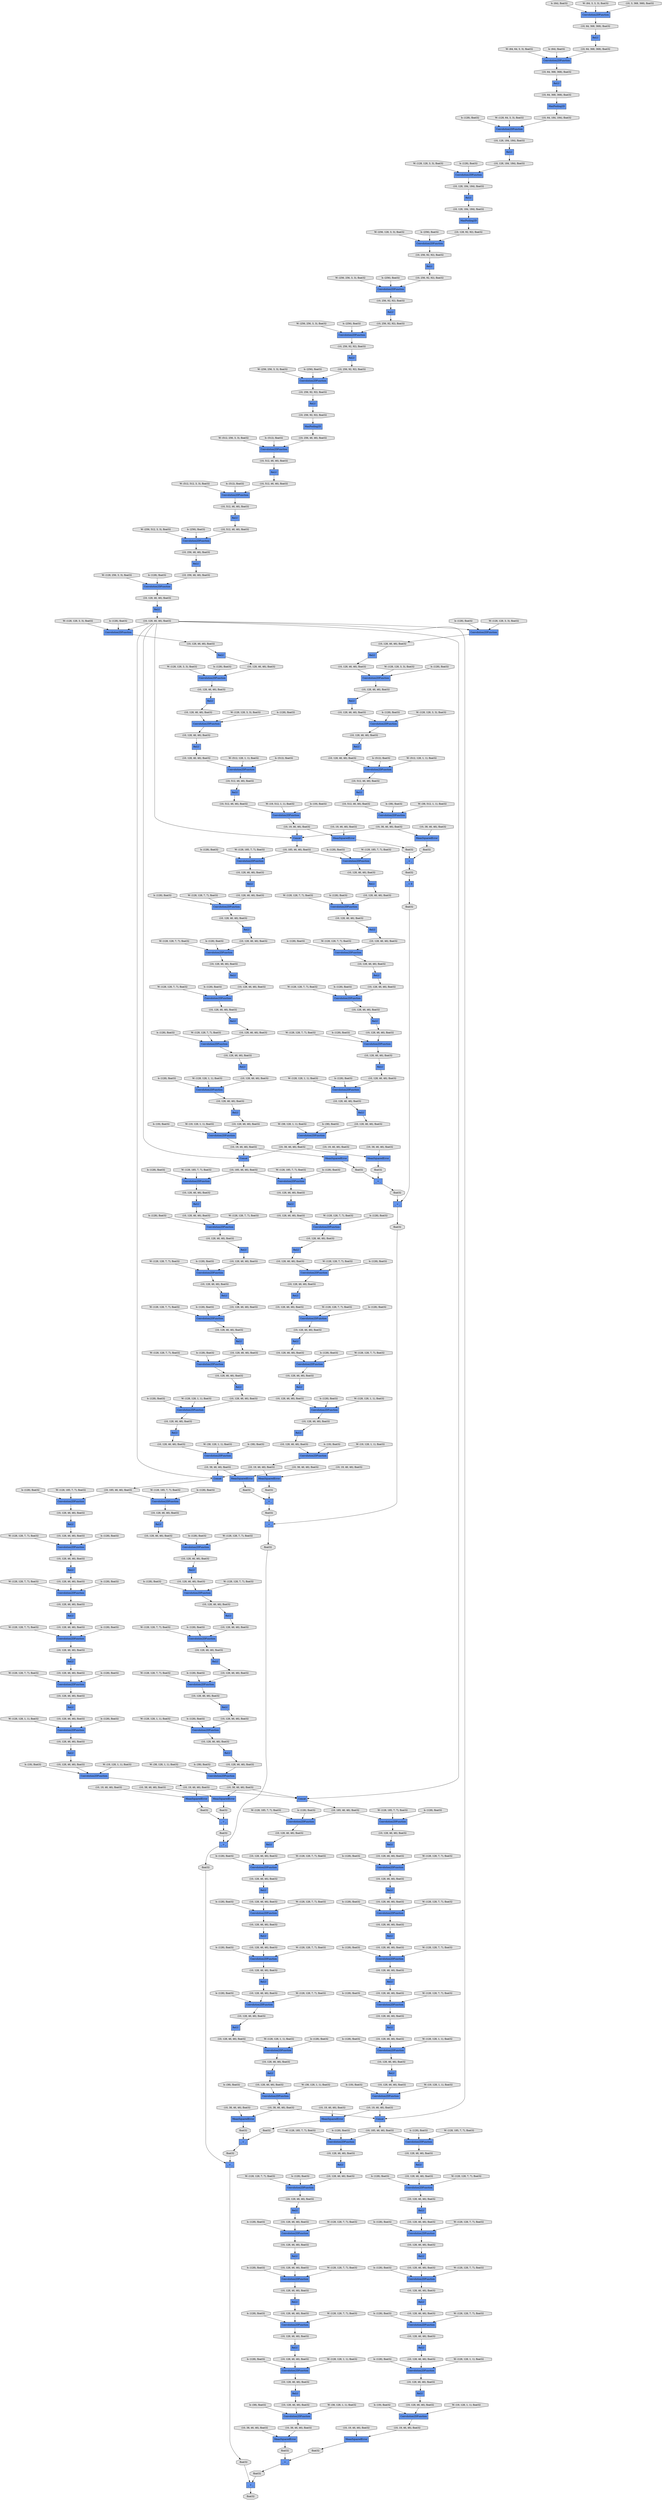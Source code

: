 digraph graphname{rankdir=TB;3066960281672 [label="ReLU",shape="record",fillcolor="#6495ED",style="filled"];3066959757384 [label="(10, 128, 46, 46), float32",shape="octagon",fillcolor="#E0E0E0",style="filled"];3066960281784 [label="(10, 128, 46, 46), float32",shape="octagon",fillcolor="#E0E0E0",style="filled"];3066959757496 [label="ReLU",shape="record",fillcolor="#6495ED",style="filled"];3066959757552 [label="ReLU",shape="record",fillcolor="#6495ED",style="filled"];3067219444008 [label="b: (128), float32",shape="octagon",fillcolor="#E0E0E0",style="filled"];3066959757608 [label="(10, 128, 46, 46), float32",shape="octagon",fillcolor="#E0E0E0",style="filled"];3066960281952 [label="(10, 38, 46, 46), float32",shape="octagon",fillcolor="#E0E0E0",style="filled"];3066960282008 [label="Convolution2DFunction",shape="record",fillcolor="#6495ED",style="filled"];3066959757776 [label="Convolution2DFunction",shape="record",fillcolor="#6495ED",style="filled"];3066960282120 [label="(10, 128, 46, 46), float32",shape="octagon",fillcolor="#E0E0E0",style="filled"];3066959757888 [label="(10, 128, 46, 46), float32",shape="octagon",fillcolor="#E0E0E0",style="filled"];3067219444344 [label="W: (128, 128, 7, 7), float32",shape="octagon",fillcolor="#E0E0E0",style="filled"];3066960282288 [label="Convolution2DFunction",shape="record",fillcolor="#6495ED",style="filled"];3066959758000 [label="ReLU",shape="record",fillcolor="#6495ED",style="filled"];3066959758056 [label="(10, 128, 46, 46), float32",shape="octagon",fillcolor="#E0E0E0",style="filled"];3066960282400 [label="(10, 128, 46, 46), float32",shape="octagon",fillcolor="#E0E0E0",style="filled"];3066960282512 [label="ReLU",shape="record",fillcolor="#6495ED",style="filled"];3066959758224 [label="Convolution2DFunction",shape="record",fillcolor="#6495ED",style="filled"];3066960282568 [label="ReLU",shape="record",fillcolor="#6495ED",style="filled"];3066960282624 [label="(10, 128, 46, 46), float32",shape="octagon",fillcolor="#E0E0E0",style="filled"];3067219444736 [label="b: (128), float32",shape="octagon",fillcolor="#E0E0E0",style="filled"];3066959758336 [label="(10, 128, 46, 46), float32",shape="octagon",fillcolor="#E0E0E0",style="filled"];3066959758448 [label="ReLU",shape="record",fillcolor="#6495ED",style="filled"];3066960282792 [label="Convolution2DFunction",shape="record",fillcolor="#6495ED",style="filled"];3066959758504 [label="(10, 128, 46, 46), float32",shape="octagon",fillcolor="#E0E0E0",style="filled"];3066960282904 [label="(10, 128, 46, 46), float32",shape="octagon",fillcolor="#E0E0E0",style="filled"];3067219445072 [label="W: (128, 128, 7, 7), float32",shape="octagon",fillcolor="#E0E0E0",style="filled"];3066959758672 [label="Convolution2DFunction",shape="record",fillcolor="#6495ED",style="filled"];3066960283016 [label="ReLU",shape="record",fillcolor="#6495ED",style="filled"];3066960283072 [label="(10, 128, 46, 46), float32",shape="octagon",fillcolor="#E0E0E0",style="filled"];3066959758784 [label="(10, 128, 46, 46), float32",shape="octagon",fillcolor="#E0E0E0",style="filled"];3066959758896 [label="ReLU",shape="record",fillcolor="#6495ED",style="filled"];3066960283240 [label="Convolution2DFunction",shape="record",fillcolor="#6495ED",style="filled"];3066959758952 [label="(10, 128, 46, 46), float32",shape="octagon",fillcolor="#E0E0E0",style="filled"];3066960283352 [label="(10, 128, 46, 46), float32",shape="octagon",fillcolor="#E0E0E0",style="filled"];3067219445464 [label="b: (128), float32",shape="octagon",fillcolor="#E0E0E0",style="filled"];3066959759120 [label="Convolution2DFunction",shape="record",fillcolor="#6495ED",style="filled"];3066960283464 [label="ReLU",shape="record",fillcolor="#6495ED",style="filled"];3066960283520 [label="(10, 128, 46, 46), float32",shape="octagon",fillcolor="#E0E0E0",style="filled"];3066959759232 [label="(10, 128, 46, 46), float32",shape="octagon",fillcolor="#E0E0E0",style="filled"];3066959759344 [label="ReLU",shape="record",fillcolor="#6495ED",style="filled"];3066960283688 [label="Convolution2DFunction",shape="record",fillcolor="#6495ED",style="filled"];3067219445800 [label="W: (128, 128, 1, 1), float32",shape="octagon",fillcolor="#E0E0E0",style="filled"];3066959759400 [label="(10, 128, 46, 46), float32",shape="octagon",fillcolor="#E0E0E0",style="filled"];3066960283800 [label="(10, 128, 46, 46), float32",shape="octagon",fillcolor="#E0E0E0",style="filled"];3066959759568 [label="Convolution2DFunction",shape="record",fillcolor="#6495ED",style="filled"];3066960283912 [label="ReLU",shape="record",fillcolor="#6495ED",style="filled"];3066960283968 [label="(10, 128, 46, 46), float32",shape="octagon",fillcolor="#E0E0E0",style="filled"];3066959759680 [label="(10, 128, 46, 46), float32",shape="octagon",fillcolor="#E0E0E0",style="filled"];3067219446192 [label="b: (128), float32",shape="octagon",fillcolor="#E0E0E0",style="filled"];3066960284136 [label="Convolution2DFunction",shape="record",fillcolor="#6495ED",style="filled"];3066959759848 [label="(10, 38, 46, 46), float32",shape="octagon",fillcolor="#E0E0E0",style="filled"];3066959759904 [label="Convolution2DFunction",shape="record",fillcolor="#6495ED",style="filled"];3066960284248 [label="(10, 128, 46, 46), float32",shape="octagon",fillcolor="#E0E0E0",style="filled"];3066959760016 [label="(10, 128, 46, 46), float32",shape="octagon",fillcolor="#E0E0E0",style="filled"];3066960284416 [label="(10, 128, 46, 46), float32",shape="octagon",fillcolor="#E0E0E0",style="filled"];3067219446528 [label="W: (38, 128, 1, 1), float32",shape="octagon",fillcolor="#E0E0E0",style="filled"];3066959760184 [label="Convolution2DFunction",shape="record",fillcolor="#6495ED",style="filled"];3066960284584 [label="Concat",shape="record",fillcolor="#6495ED",style="filled"];3066959760296 [label="(10, 128, 46, 46), float32",shape="octagon",fillcolor="#E0E0E0",style="filled"];3066960284696 [label="(10, 128, 46, 46), float32",shape="octagon",fillcolor="#E0E0E0",style="filled"];3066959760408 [label="ReLU",shape="record",fillcolor="#6495ED",style="filled"];3066959760464 [label="ReLU",shape="record",fillcolor="#6495ED",style="filled"];3067219446920 [label="b: (38), float32",shape="octagon",fillcolor="#E0E0E0",style="filled"];3066959760520 [label="(10, 128, 46, 46), float32",shape="octagon",fillcolor="#E0E0E0",style="filled"];3066960284864 [label="(10, 19, 46, 46), float32",shape="octagon",fillcolor="#E0E0E0",style="filled"];3066960284976 [label="(10, 185, 46, 46), float32",shape="octagon",fillcolor="#E0E0E0",style="filled"];3066959760688 [label="Convolution2DFunction",shape="record",fillcolor="#6495ED",style="filled"];3066960285032 [label="ReLU",shape="record",fillcolor="#6495ED",style="filled"];3066960285088 [label="Convolution2DFunction",shape="record",fillcolor="#6495ED",style="filled"];3066959760800 [label="(10, 128, 46, 46), float32",shape="octagon",fillcolor="#E0E0E0",style="filled"];3067219447256 [label="W: (128, 185, 7, 7), float32",shape="octagon",fillcolor="#E0E0E0",style="filled"];3066960285200 [label="(10, 128, 46, 46), float32",shape="octagon",fillcolor="#E0E0E0",style="filled"];3066959760912 [label="ReLU",shape="record",fillcolor="#6495ED",style="filled"];3066959760968 [label="(10, 128, 46, 46), float32",shape="octagon",fillcolor="#E0E0E0",style="filled"];3066960285368 [label="Convolution2DFunction",shape="record",fillcolor="#6495ED",style="filled"];3066959761136 [label="Convolution2DFunction",shape="record",fillcolor="#6495ED",style="filled"];3066960285480 [label="(10, 128, 46, 46), float32",shape="octagon",fillcolor="#E0E0E0",style="filled"];3067219447648 [label="b: (128), float32",shape="octagon",fillcolor="#E0E0E0",style="filled"];3066959761248 [label="(10, 128, 46, 46), float32",shape="octagon",fillcolor="#E0E0E0",style="filled"];3066960285592 [label="ReLU",shape="record",fillcolor="#6495ED",style="filled"];3066960285648 [label="ReLU",shape="record",fillcolor="#6495ED",style="filled"];3066959761360 [label="ReLU",shape="record",fillcolor="#6495ED",style="filled"];3067219611720 [label="W: (19, 128, 1, 1), float32",shape="octagon",fillcolor="#E0E0E0",style="filled"];3067220725888 [label="b: (128), float32",shape="octagon",fillcolor="#E0E0E0",style="filled"];3067220660352 [label="W: (128, 128, 3, 3), float32",shape="octagon",fillcolor="#E0E0E0",style="filled"];3067219612112 [label="b: (19), float32",shape="octagon",fillcolor="#E0E0E0",style="filled"];3067220726224 [label="W: (128, 128, 3, 3), float32",shape="octagon",fillcolor="#E0E0E0",style="filled"];3067220660856 [label="b: (128), float32",shape="octagon",fillcolor="#E0E0E0",style="filled"];3067219186296 [label="W: (64, 64, 3, 3), float32",shape="octagon",fillcolor="#E0E0E0",style="filled"];3067220660968 [label="b: (128), float32",shape="octagon",fillcolor="#E0E0E0",style="filled"];3067220726616 [label="b: (128), float32",shape="octagon",fillcolor="#E0E0E0",style="filled"];3067220726952 [label="W: (512, 128, 1, 1), float32",shape="octagon",fillcolor="#E0E0E0",style="filled"];3067220661528 [label="W: (256, 128, 3, 3), float32",shape="octagon",fillcolor="#E0E0E0",style="filled"];3067220661640 [label="W: (128, 64, 3, 3), float32",shape="octagon",fillcolor="#E0E0E0",style="filled"];3067220727344 [label="b: (512), float32",shape="octagon",fillcolor="#E0E0E0",style="filled"];3067220727680 [label="W: (38, 512, 1, 1), float32",shape="octagon",fillcolor="#E0E0E0",style="filled"];3067220662200 [label="b: (256), float32",shape="octagon",fillcolor="#E0E0E0",style="filled"];3067220662480 [label="W: (256, 256, 3, 3), float32",shape="octagon",fillcolor="#E0E0E0",style="filled"];3067220728072 [label="b: (38), float32",shape="octagon",fillcolor="#E0E0E0",style="filled"];3067220662816 [label="b: (256), float32",shape="octagon",fillcolor="#E0E0E0",style="filled"];3067220728408 [label="W: (128, 128, 3, 3), float32",shape="octagon",fillcolor="#E0E0E0",style="filled"];3067220663096 [label="W: (256, 256, 3, 3), float32",shape="octagon",fillcolor="#E0E0E0",style="filled"];3067220728800 [label="b: (128), float32",shape="octagon",fillcolor="#E0E0E0",style="filled"];3067220663432 [label="b: (256), float32",shape="octagon",fillcolor="#E0E0E0",style="filled"];3067220729136 [label="W: (128, 128, 3, 3), float32",shape="octagon",fillcolor="#E0E0E0",style="filled"];3067220663712 [label="W: (256, 256, 3, 3), float32",shape="octagon",fillcolor="#E0E0E0",style="filled"];3067155160536 [label="Convolution2DFunction",shape="record",fillcolor="#6495ED",style="filled"];3067220729528 [label="b: (128), float32",shape="octagon",fillcolor="#E0E0E0",style="filled"];3067220664048 [label="b: (256), float32",shape="octagon",fillcolor="#E0E0E0",style="filled"];3066959732808 [label="(10, 128, 46, 46), float32",shape="octagon",fillcolor="#E0E0E0",style="filled"];3067219583104 [label="b: (128), float32",shape="octagon",fillcolor="#E0E0E0",style="filled"];3066959863936 [label="Convolution2DFunction",shape="record",fillcolor="#6495ED",style="filled"];3067219517624 [label="W: (128, 128, 1, 1), float32",shape="octagon",fillcolor="#E0E0E0",style="filled"];3066959864048 [label="(10, 128, 46, 46), float32",shape="octagon",fillcolor="#E0E0E0",style="filled"];3066959732976 [label="Convolution2DFunction",shape="record",fillcolor="#6495ED",style="filled"];3066959864160 [label="ReLU",shape="record",fillcolor="#6495ED",style="filled"];3066959733088 [label="(10, 128, 46, 46), float32",shape="octagon",fillcolor="#E0E0E0",style="filled"];3066959667552 [label="(10, 64, 368, 368), float32",shape="octagon",fillcolor="#E0E0E0",style="filled"];3066959864216 [label="(10, 128, 46, 46), float32",shape="octagon",fillcolor="#E0E0E0",style="filled"];3067219354008 [label="b: (128), float32",shape="octagon",fillcolor="#E0E0E0",style="filled"];3067219583440 [label="W: (128, 128, 7, 7), float32",shape="octagon",fillcolor="#E0E0E0",style="filled"];3066959733200 [label="ReLU",shape="record",fillcolor="#6495ED",style="filled"];3066959667664 [label="(10, 128, 184, 184), float32",shape="octagon",fillcolor="#E0E0E0",style="filled"];3066959733256 [label="(10, 128, 46, 46), float32",shape="octagon",fillcolor="#E0E0E0",style="filled"];3067219518016 [label="b: (128), float32",shape="octagon",fillcolor="#E0E0E0",style="filled"];3066959864384 [label="Convolution2DFunction",shape="record",fillcolor="#6495ED",style="filled"];3066959864496 [label="(10, 128, 46, 46), float32",shape="octagon",fillcolor="#E0E0E0",style="filled"];3066959733424 [label="Convolution2DFunction",shape="record",fillcolor="#6495ED",style="filled"];3067219354344 [label="W: (128, 128, 7, 7), float32",shape="octagon",fillcolor="#E0E0E0",style="filled"];3066960314320 [label="Convolution2DFunction",shape="record",fillcolor="#6495ED",style="filled"];3066959733536 [label="(10, 128, 46, 46), float32",shape="octagon",fillcolor="#E0E0E0",style="filled"];3067219583832 [label="b: (128), float32",shape="octagon",fillcolor="#E0E0E0",style="filled"];3066959864664 [label="(10, 128, 46, 46), float32",shape="octagon",fillcolor="#E0E0E0",style="filled"];3067219518352 [label="W: (38, 128, 1, 1), float32",shape="octagon",fillcolor="#E0E0E0",style="filled"];3066959733648 [label="ReLU",shape="record",fillcolor="#6495ED",style="filled"];3066959733704 [label="(10, 512, 46, 46), float32",shape="octagon",fillcolor="#E0E0E0",style="filled"];3066959864832 [label="Concat",shape="record",fillcolor="#6495ED",style="filled"];3066959864944 [label="(10, 128, 46, 46), float32",shape="octagon",fillcolor="#E0E0E0",style="filled"];3067219354736 [label="b: (128), float32",shape="octagon",fillcolor="#E0E0E0",style="filled"];3066959733872 [label="Convolution2DFunction",shape="record",fillcolor="#6495ED",style="filled"];3067219584168 [label="W: (128, 128, 7, 7), float32",shape="octagon",fillcolor="#E0E0E0",style="filled"];3066959733984 [label="(10, 512, 46, 46), float32",shape="octagon",fillcolor="#E0E0E0",style="filled"];3067219518744 [label="b: (38), float32",shape="octagon",fillcolor="#E0E0E0",style="filled"];3066959865112 [label="(10, 19, 46, 46), float32",shape="octagon",fillcolor="#E0E0E0",style="filled"];3066959865168 [label="Convolution2DFunction",shape="record",fillcolor="#6495ED",style="filled"];3066959865224 [label="(10, 185, 46, 46), float32",shape="octagon",fillcolor="#E0E0E0",style="filled"];3066959734152 [label="(10, 38, 46, 46), float32",shape="octagon",fillcolor="#E0E0E0",style="filled"];3066959865280 [label="ReLU",shape="record",fillcolor="#6495ED",style="filled"];3067219355072 [label="W: (128, 128, 7, 7), float32",shape="octagon",fillcolor="#E0E0E0",style="filled"];3066959734208 [label="Convolution2DFunction",shape="record",fillcolor="#6495ED",style="filled"];3066959865336 [label="Convolution2DFunction",shape="record",fillcolor="#6495ED",style="filled"];3067219584560 [label="b: (128), float32",shape="octagon",fillcolor="#E0E0E0",style="filled"];3066959734320 [label="(10, 128, 46, 46), float32",shape="octagon",fillcolor="#E0E0E0",style="filled"];3066959668784 [label="(10, 64, 368, 368), float32",shape="octagon",fillcolor="#E0E0E0",style="filled"];3066959865448 [label="(10, 128, 46, 46), float32",shape="octagon",fillcolor="#E0E0E0",style="filled"];3067219519080 [label="W: (128, 185, 7, 7), float32",shape="octagon",fillcolor="#E0E0E0",style="filled"];3066959734488 [label="Convolution2DFunction",shape="record",fillcolor="#6495ED",style="filled"];3066959865616 [label="Convolution2DFunction",shape="record",fillcolor="#6495ED",style="filled"];3067219355464 [label="b: (128), float32",shape="octagon",fillcolor="#E0E0E0",style="filled"];3066959734600 [label="(10, 128, 46, 46), float32",shape="octagon",fillcolor="#E0E0E0",style="filled"];3067219584896 [label="W: (128, 128, 7, 7), float32",shape="octagon",fillcolor="#E0E0E0",style="filled"];3066959865728 [label="(10, 128, 46, 46), float32",shape="octagon",fillcolor="#E0E0E0",style="filled"];3066959734712 [label="ReLU",shape="record",fillcolor="#6495ED",style="filled"];3066959865840 [label="ReLU",shape="record",fillcolor="#6495ED",style="filled"];3067219519472 [label="b: (128), float32",shape="octagon",fillcolor="#E0E0E0",style="filled"];3066959734768 [label="ReLU",shape="record",fillcolor="#6495ED",style="filled"];3066959865896 [label="ReLU",shape="record",fillcolor="#6495ED",style="filled"];3066959734824 [label="(10, 128, 46, 46), float32",shape="octagon",fillcolor="#E0E0E0",style="filled"];3066959865952 [label="(10, 128, 46, 46), float32",shape="octagon",fillcolor="#E0E0E0",style="filled"];3067219355800 [label="W: (128, 128, 7, 7), float32",shape="octagon",fillcolor="#E0E0E0",style="filled"];3066959734992 [label="Convolution2DFunction",shape="record",fillcolor="#6495ED",style="filled"];3067219585288 [label="b: (128), float32",shape="octagon",fillcolor="#E0E0E0",style="filled"];3066959866120 [label="Convolution2DFunction",shape="record",fillcolor="#6495ED",style="filled"];3067219519808 [label="W: (128, 128, 7, 7), float32",shape="octagon",fillcolor="#E0E0E0",style="filled"];3066959735104 [label="(10, 128, 46, 46), float32",shape="octagon",fillcolor="#E0E0E0",style="filled"];3066959866232 [label="(10, 128, 46, 46), float32",shape="octagon",fillcolor="#E0E0E0",style="filled"];3066959735216 [label="ReLU",shape="record",fillcolor="#6495ED",style="filled"];3066959866344 [label="ReLU",shape="record",fillcolor="#6495ED",style="filled"];3066959735272 [label="(10, 128, 46, 46), float32",shape="octagon",fillcolor="#E0E0E0",style="filled"];3066959866400 [label="(10, 128, 46, 46), float32",shape="octagon",fillcolor="#E0E0E0",style="filled"];3067219356192 [label="b: (128), float32",shape="octagon",fillcolor="#E0E0E0",style="filled"];3067219585624 [label="W: (128, 128, 7, 7), float32",shape="octagon",fillcolor="#E0E0E0",style="filled"];3066959735440 [label="Convolution2DFunction",shape="record",fillcolor="#6495ED",style="filled"];3066959866568 [label="Convolution2DFunction",shape="record",fillcolor="#6495ED",style="filled"];3067219520200 [label="b: (128), float32",shape="octagon",fillcolor="#E0E0E0",style="filled"];3066959735552 [label="(10, 128, 46, 46), float32",shape="octagon",fillcolor="#E0E0E0",style="filled"];3066959866680 [label="(10, 128, 46, 46), float32",shape="octagon",fillcolor="#E0E0E0",style="filled"];3067219356528 [label="W: (128, 128, 1, 1), float32",shape="octagon",fillcolor="#E0E0E0",style="filled"];3066959735664 [label="Convolution2DFunction",shape="record",fillcolor="#6495ED",style="filled"];3066959866792 [label="ReLU",shape="record",fillcolor="#6495ED",style="filled"];3066959735720 [label="(10, 512, 46, 46), float32",shape="octagon",fillcolor="#E0E0E0",style="filled"];3067219586016 [label="b: (128), float32",shape="octagon",fillcolor="#E0E0E0",style="filled"];3066959866848 [label="(10, 128, 46, 46), float32",shape="octagon",fillcolor="#E0E0E0",style="filled"];3067219520536 [label="W: (128, 128, 7, 7), float32",shape="octagon",fillcolor="#E0E0E0",style="filled"];3066959735888 [label="Concat",shape="record",fillcolor="#6495ED",style="filled"];3066959670352 [label="(10, 128, 184, 184), float32",shape="octagon",fillcolor="#E0E0E0",style="filled"];3066959867016 [label="Convolution2DFunction",shape="record",fillcolor="#6495ED",style="filled"];3066959736000 [label="(10, 512, 46, 46), float32",shape="octagon",fillcolor="#E0E0E0",style="filled"];3066959867128 [label="(10, 128, 46, 46), float32",shape="octagon",fillcolor="#E0E0E0",style="filled"];3067219356920 [label="b: (128), float32",shape="octagon",fillcolor="#E0E0E0",style="filled"];3066959670520 [label="Convolution2DFunction",shape="record",fillcolor="#6495ED",style="filled"];3067219586352 [label="W: (128, 128, 1, 1), float32",shape="octagon",fillcolor="#E0E0E0",style="filled"];3066959867240 [label="ReLU",shape="record",fillcolor="#6495ED",style="filled"];3066959736168 [label="(10, 19, 46, 46), float32",shape="octagon",fillcolor="#E0E0E0",style="filled"];3066959670632 [label="(10, 128, 184, 184), float32",shape="octagon",fillcolor="#E0E0E0",style="filled"];3066959867296 [label="(10, 128, 46, 46), float32",shape="octagon",fillcolor="#E0E0E0",style="filled"];3067219520928 [label="b: (128), float32",shape="octagon",fillcolor="#E0E0E0",style="filled"];3066959736224 [label="Convolution2DFunction",shape="record",fillcolor="#6495ED",style="filled"];3066959736280 [label="(10, 185, 46, 46), float32",shape="octagon",fillcolor="#E0E0E0",style="filled"];3066959670744 [label="Convolution2DFunction",shape="record",fillcolor="#6495ED",style="filled"];3066959867464 [label="Convolution2DFunction",shape="record",fillcolor="#6495ED",style="filled"];3067219357256 [label="W: (19, 128, 1, 1), float32",shape="octagon",fillcolor="#E0E0E0",style="filled"];3066959736392 [label="ReLU",shape="record",fillcolor="#6495ED",style="filled"];3066959670856 [label="(10, 128, 92, 92), float32",shape="octagon",fillcolor="#E0E0E0",style="filled"];3066959736448 [label="Convolution2DFunction",shape="record",fillcolor="#6495ED",style="filled"];3066959670912 [label="ReLU",shape="record",fillcolor="#6495ED",style="filled"];3067219586744 [label="b: (128), float32",shape="octagon",fillcolor="#E0E0E0",style="filled"];3066959867576 [label="(10, 128, 46, 46), float32",shape="octagon",fillcolor="#E0E0E0",style="filled"];3066959670968 [label="ReLU",shape="record",fillcolor="#6495ED",style="filled"];3067219521264 [label="W: (128, 128, 7, 7), float32",shape="octagon",fillcolor="#E0E0E0",style="filled"];3066959736560 [label="(10, 128, 46, 46), float32",shape="octagon",fillcolor="#E0E0E0",style="filled"];3066959671024 [label="(10, 256, 92, 92), float32",shape="octagon",fillcolor="#E0E0E0",style="filled"];3066959867688 [label="Convolution2DFunction",shape="record",fillcolor="#6495ED",style="filled"];3066959867744 [label="(10, 128, 46, 46), float32",shape="octagon",fillcolor="#E0E0E0",style="filled"];3066959736728 [label="Convolution2DFunction",shape="record",fillcolor="#6495ED",style="filled"];3066959671192 [label="Convolution2DFunction",shape="record",fillcolor="#6495ED",style="filled"];3067219357648 [label="b: (19), float32",shape="octagon",fillcolor="#E0E0E0",style="filled"];3067220766792 [label="b: (128), float32",shape="octagon",fillcolor="#E0E0E0",style="filled"];3067220767128 [label="W: (128, 128, 7, 7), float32",shape="octagon",fillcolor="#E0E0E0",style="filled"];3067220767520 [label="b: (128), float32",shape="octagon",fillcolor="#E0E0E0",style="filled"];3067220767856 [label="W: (128, 128, 7, 7), float32",shape="octagon",fillcolor="#E0E0E0",style="filled"];3067220768248 [label="b: (128), float32",shape="octagon",fillcolor="#E0E0E0",style="filled"];3067220768584 [label="W: (128, 128, 1, 1), float32",shape="octagon",fillcolor="#E0E0E0",style="filled"];3067220768976 [label="b: (128), float32",shape="octagon",fillcolor="#E0E0E0",style="filled"];3067220769312 [label="W: (38, 128, 1, 1), float32",shape="octagon",fillcolor="#E0E0E0",style="filled"];3067220769704 [label="b: (38), float32",shape="octagon",fillcolor="#E0E0E0",style="filled"];3067220770040 [label="W: (128, 185, 7, 7), float32",shape="octagon",fillcolor="#E0E0E0",style="filled"];3067220770432 [label="b: (128), float32",shape="octagon",fillcolor="#E0E0E0",style="filled"];3067220770768 [label="W: (128, 128, 7, 7), float32",shape="octagon",fillcolor="#E0E0E0",style="filled"];3066959839304 [label="ReLU",shape="record",fillcolor="#6495ED",style="filled"];3066959708232 [label="(10, 256, 92, 92), float32",shape="octagon",fillcolor="#E0E0E0",style="filled"];3066960363648 [label="float32",shape="octagon",fillcolor="#E0E0E0",style="filled"];3066959839360 [label="ReLU",shape="record",fillcolor="#6495ED",style="filled"];3067220705408 [label="W: (512, 256, 3, 3), float32",shape="octagon",fillcolor="#E0E0E0",style="filled"];3066960363704 [label="_ + _",shape="record",fillcolor="#6495ED",style="filled"];3066959839416 [label="(10, 128, 46, 46), float32",shape="octagon",fillcolor="#E0E0E0",style="filled"];3066959708344 [label="ReLU",shape="record",fillcolor="#6495ED",style="filled"];3067219493104 [label="b: (19), float32",shape="octagon",fillcolor="#E0E0E0",style="filled"];3066959708400 [label="(10, 256, 92, 92), float32",shape="octagon",fillcolor="#E0E0E0",style="filled"];3066960363816 [label="float32",shape="octagon",fillcolor="#E0E0E0",style="filled"];3067219427624 [label="W: (128, 128, 7, 7), float32",shape="octagon",fillcolor="#E0E0E0",style="filled"];3066959839584 [label="Convolution2DFunction",shape="record",fillcolor="#6495ED",style="filled"];3066960363928 [label="MeanSquaredError",shape="record",fillcolor="#6495ED",style="filled"];3066959708568 [label="Convolution2DFunction",shape="record",fillcolor="#6495ED",style="filled"];3066959839696 [label="(10, 128, 46, 46), float32",shape="octagon",fillcolor="#E0E0E0",style="filled"];3066960364040 [label="float32",shape="octagon",fillcolor="#E0E0E0",style="filled"];3067220705800 [label="b: (512), float32",shape="octagon",fillcolor="#E0E0E0",style="filled"];3066959708680 [label="(10, 256, 92, 92), float32",shape="octagon",fillcolor="#E0E0E0",style="filled"];3066960364096 [label="(10, 38, 46, 46), float32",shape="octagon",fillcolor="#E0E0E0",style="filled"];3067219493440 [label="W: (128, 185, 7, 7), float32",shape="octagon",fillcolor="#E0E0E0",style="filled"];3066959839808 [label="ReLU",shape="record",fillcolor="#6495ED",style="filled"];3066960364152 [label="MeanSquaredError",shape="record",fillcolor="#6495ED",style="filled"];3066959839864 [label="(10, 128, 46, 46), float32",shape="octagon",fillcolor="#E0E0E0",style="filled"];3066959708792 [label="ReLU",shape="record",fillcolor="#6495ED",style="filled"];3067155300984 [label="(10, 64, 184, 184), float32",shape="octagon",fillcolor="#E0E0E0",style="filled"];3066960364208 [label="float32",shape="octagon",fillcolor="#E0E0E0",style="filled"];3067219428016 [label="b: (128), float32",shape="octagon",fillcolor="#E0E0E0",style="filled"];3066959708848 [label="(10, 256, 92, 92), float32",shape="octagon",fillcolor="#E0E0E0",style="filled"];3066960364264 [label="(10, 19, 46, 46), float32",shape="octagon",fillcolor="#E0E0E0",style="filled"];3066960364320 [label="_ + _",shape="record",fillcolor="#6495ED",style="filled"];3066959840032 [label="Convolution2DFunction",shape="record",fillcolor="#6495ED",style="filled"];3067220706136 [label="W: (512, 512, 3, 3), float32",shape="octagon",fillcolor="#E0E0E0",style="filled"];3066959709016 [label="MaxPooling2D",shape="record",fillcolor="#6495ED",style="filled"];3066960364432 [label="float32",shape="octagon",fillcolor="#E0E0E0",style="filled"];3066959840144 [label="(10, 128, 46, 46), float32",shape="octagon",fillcolor="#E0E0E0",style="filled"];3066960364488 [label="_ + _",shape="record",fillcolor="#6495ED",style="filled"];3067219493832 [label="b: (128), float32",shape="octagon",fillcolor="#E0E0E0",style="filled"];3066959709128 [label="(10, 256, 92, 92), float32",shape="octagon",fillcolor="#E0E0E0",style="filled"];3066959840256 [label="ReLU",shape="record",fillcolor="#6495ED",style="filled"];3067219428352 [label="W: (128, 128, 1, 1), float32",shape="octagon",fillcolor="#E0E0E0",style="filled"];3066960364600 [label="float32",shape="octagon",fillcolor="#E0E0E0",style="filled"];3066959840312 [label="(10, 128, 46, 46), float32",shape="octagon",fillcolor="#E0E0E0",style="filled"];3066959709296 [label="(10, 256, 92, 92), float32",shape="octagon",fillcolor="#E0E0E0",style="filled"];3066959840480 [label="Convolution2DFunction",shape="record",fillcolor="#6495ED",style="filled"];3067220706528 [label="b: (512), float32",shape="octagon",fillcolor="#E0E0E0",style="filled"];3066960364824 [label="float32",shape="octagon",fillcolor="#E0E0E0",style="filled"];3067219494168 [label="W: (128, 128, 7, 7), float32",shape="octagon",fillcolor="#E0E0E0",style="filled"];3066959709464 [label="Convolution2DFunction",shape="record",fillcolor="#6495ED",style="filled"];3066960364880 [label="(10, 38, 46, 46), float32",shape="octagon",fillcolor="#E0E0E0",style="filled"];3066959840592 [label="(10, 128, 46, 46), float32",shape="octagon",fillcolor="#E0E0E0",style="filled"];3067219428744 [label="b: (128), float32",shape="octagon",fillcolor="#E0E0E0",style="filled"];3066959709576 [label="(10, 256, 92, 92), float32",shape="octagon",fillcolor="#E0E0E0",style="filled"];3066960364992 [label="float32",shape="octagon",fillcolor="#E0E0E0",style="filled"];3066959840704 [label="ReLU",shape="record",fillcolor="#6495ED",style="filled"];3066960365048 [label="(10, 19, 46, 46), float32",shape="octagon",fillcolor="#E0E0E0",style="filled"];3066959840760 [label="(10, 128, 46, 46), float32",shape="octagon",fillcolor="#E0E0E0",style="filled"];3066959709688 [label="Convolution2DFunction",shape="record",fillcolor="#6495ED",style="filled"];3067220706864 [label="W: (256, 512, 3, 3), float32",shape="octagon",fillcolor="#E0E0E0",style="filled"];3066959709800 [label="(10, 256, 46, 46), float32",shape="octagon",fillcolor="#E0E0E0",style="filled"];3066960365216 [label="float32",shape="octagon",fillcolor="#E0E0E0",style="filled"];3067219494560 [label="b: (128), float32",shape="octagon",fillcolor="#E0E0E0",style="filled"];3066959840928 [label="Convolution2DFunction",shape="record",fillcolor="#6495ED",style="filled"];3067219429080 [label="W: (19, 128, 1, 1), float32",shape="octagon",fillcolor="#E0E0E0",style="filled"];3066959709912 [label="ReLU",shape="record",fillcolor="#6495ED",style="filled"];3066959709856 [label="ReLU",shape="record",fillcolor="#6495ED",style="filled"];3066959841040 [label="(10, 128, 46, 46), float32",shape="octagon",fillcolor="#E0E0E0",style="filled"];3066959709968 [label="(10, 512, 46, 46), float32",shape="octagon",fillcolor="#E0E0E0",style="filled"];3066960365384 [label="float32",shape="octagon",fillcolor="#E0E0E0",style="filled"];3066959841152 [label="ReLU",shape="record",fillcolor="#6495ED",style="filled"];3066959841208 [label="(10, 128, 46, 46), float32",shape="octagon",fillcolor="#E0E0E0",style="filled"];3066959710136 [label="Convolution2DFunction",shape="record",fillcolor="#6495ED",style="filled"];3067220707256 [label="b: (256), float32",shape="octagon",fillcolor="#E0E0E0",style="filled"];3067115095992 [label="ReLU",shape="record",fillcolor="#6495ED",style="filled"];3067219494896 [label="W: (128, 128, 7, 7), float32",shape="octagon",fillcolor="#E0E0E0",style="filled"];3066960365608 [label="float32",shape="octagon",fillcolor="#E0E0E0",style="filled"];3066959710248 [label="(10, 512, 46, 46), float32",shape="octagon",fillcolor="#E0E0E0",style="filled"];3066959841376 [label="Convolution2DFunction",shape="record",fillcolor="#6495ED",style="filled"];3067219429472 [label="b: (19), float32",shape="octagon",fillcolor="#E0E0E0",style="filled"];3066959710360 [label="ReLU",shape="record",fillcolor="#6495ED",style="filled"];3066959841488 [label="(10, 128, 46, 46), float32",shape="octagon",fillcolor="#E0E0E0",style="filled"];3066959710416 [label="(10, 512, 46, 46), float32",shape="octagon",fillcolor="#E0E0E0",style="filled"];3067220707592 [label="W: (128, 256, 3, 3), float32",shape="octagon",fillcolor="#E0E0E0",style="filled"];3067219495288 [label="b: (128), float32",shape="octagon",fillcolor="#E0E0E0",style="filled"];3066959841656 [label="(10, 38, 46, 46), float32",shape="octagon",fillcolor="#E0E0E0",style="filled"];3066959710584 [label="Convolution2DFunction",shape="record",fillcolor="#6495ED",style="filled"];3066959841712 [label="Convolution2DFunction",shape="record",fillcolor="#6495ED",style="filled"];3067219429808 [label="W: (128, 185, 7, 7), float32",shape="octagon",fillcolor="#E0E0E0",style="filled"];3066959710696 [label="(10, 512, 46, 46), float32",shape="octagon",fillcolor="#E0E0E0",style="filled"];3066959841824 [label="(10, 128, 46, 46), float32",shape="octagon",fillcolor="#E0E0E0",style="filled"];3066959710808 [label="ReLU",shape="record",fillcolor="#6495ED",style="filled"];3067220707984 [label="b: (128), float32",shape="octagon",fillcolor="#E0E0E0",style="filled"];3066959710864 [label="(10, 256, 46, 46), float32",shape="octagon",fillcolor="#E0E0E0",style="filled"];3067219495624 [label="W: (128, 128, 7, 7), float32",shape="octagon",fillcolor="#E0E0E0",style="filled"];3066959841992 [label="Convolution2DFunction",shape="record",fillcolor="#6495ED",style="filled"];3066959842104 [label="(10, 128, 46, 46), float32",shape="octagon",fillcolor="#E0E0E0",style="filled"];3067219430200 [label="b: (128), float32",shape="octagon",fillcolor="#E0E0E0",style="filled"];3066959711032 [label="Convolution2DFunction",shape="record",fillcolor="#6495ED",style="filled"];3066959842216 [label="ReLU",shape="record",fillcolor="#6495ED",style="filled"];3066959711144 [label="(10, 256, 46, 46), float32",shape="octagon",fillcolor="#E0E0E0",style="filled"];3066959842272 [label="ReLU",shape="record",fillcolor="#6495ED",style="filled"];3067220708320 [label="W: (128, 128, 3, 3), float32",shape="octagon",fillcolor="#E0E0E0",style="filled"];3066959842328 [label="(10, 128, 46, 46), float32",shape="octagon",fillcolor="#E0E0E0",style="filled"];3066959711256 [label="ReLU",shape="record",fillcolor="#6495ED",style="filled"];3067219496016 [label="b: (128), float32",shape="octagon",fillcolor="#E0E0E0",style="filled"];3066959711312 [label="(10, 128, 46, 46), float32",shape="octagon",fillcolor="#E0E0E0",style="filled"];3067219430536 [label="W: (128, 128, 7, 7), float32",shape="octagon",fillcolor="#E0E0E0",style="filled"];3066959842496 [label="Convolution2DFunction",shape="record",fillcolor="#6495ED",style="filled"];3066959842608 [label="(10, 128, 46, 46), float32",shape="octagon",fillcolor="#E0E0E0",style="filled"];3066959711592 [label="(10, 128, 46, 46), float32",shape="octagon",fillcolor="#E0E0E0",style="filled"];3067220708712 [label="b: (128), float32",shape="octagon",fillcolor="#E0E0E0",style="filled"];3067115097448 [label="ReLU",shape="record",fillcolor="#6495ED",style="filled"];3067219496352 [label="W: (128, 128, 7, 7), float32",shape="octagon",fillcolor="#E0E0E0",style="filled"];3066959842720 [label="ReLU",shape="record",fillcolor="#6495ED",style="filled"];3066959842776 [label="(10, 128, 46, 46), float32",shape="octagon",fillcolor="#E0E0E0",style="filled"];3066959711704 [label="Convolution2DFunction",shape="record",fillcolor="#6495ED",style="filled"];3067219430928 [label="b: (128), float32",shape="octagon",fillcolor="#E0E0E0",style="filled"];3066959711760 [label="(10, 128, 46, 46), float32",shape="octagon",fillcolor="#E0E0E0",style="filled"];3067219136016 [label="b: (64), float32",shape="octagon",fillcolor="#E0E0E0",style="filled"];3066959842944 [label="Convolution2DFunction",shape="record",fillcolor="#6495ED",style="filled"];3066959711928 [label="Convolution2DFunction",shape="record",fillcolor="#6495ED",style="filled"];3067220709048 [label="W: (128, 128, 3, 3), float32",shape="octagon",fillcolor="#E0E0E0",style="filled"];3066959843056 [label="(10, 128, 46, 46), float32",shape="octagon",fillcolor="#E0E0E0",style="filled"];3067219496744 [label="b: (128), float32",shape="octagon",fillcolor="#E0E0E0",style="filled"];3066959712040 [label="(10, 128, 46, 46), float32",shape="octagon",fillcolor="#E0E0E0",style="filled"];3066959843168 [label="ReLU",shape="record",fillcolor="#6495ED",style="filled"];3067219431264 [label="W: (128, 128, 7, 7), float32",shape="octagon",fillcolor="#E0E0E0",style="filled"];3066959843224 [label="(10, 128, 46, 46), float32",shape="octagon",fillcolor="#E0E0E0",style="filled"];3066959712152 [label="ReLU",shape="record",fillcolor="#6495ED",style="filled"];3066959712208 [label="ReLU",shape="record",fillcolor="#6495ED",style="filled"];3066960334976 [label="(10, 128, 46, 46), float32",shape="octagon",fillcolor="#E0E0E0",style="filled"];3067219562624 [label="W: (128, 128, 7, 7), float32",shape="octagon",fillcolor="#E0E0E0",style="filled"];3066960335088 [label="ReLU",shape="record",fillcolor="#6495ED",style="filled"];3066960335144 [label="(10, 128, 46, 46), float32",shape="octagon",fillcolor="#E0E0E0",style="filled"];3066960335312 [label="Convolution2DFunction",shape="record",fillcolor="#6495ED",style="filled"];3067219563016 [label="b: (128), float32",shape="octagon",fillcolor="#E0E0E0",style="filled"];3066960335424 [label="(10, 128, 46, 46), float32",shape="octagon",fillcolor="#E0E0E0",style="filled"];3066960335536 [label="_ + 0",shape="record",fillcolor="#6495ED",style="filled"];3066960335592 [label="(10, 128, 46, 46), float32",shape="octagon",fillcolor="#E0E0E0",style="filled"];3067219563352 [label="W: (128, 128, 7, 7), float32",shape="octagon",fillcolor="#E0E0E0",style="filled"];3066960335760 [label="MeanSquaredError",shape="record",fillcolor="#6495ED",style="filled"];3066960335872 [label="(10, 128, 46, 46), float32",shape="octagon",fillcolor="#E0E0E0",style="filled"];3066960336040 [label="(10, 19, 46, 46), float32",shape="octagon",fillcolor="#E0E0E0",style="filled"];3067219563744 [label="b: (128), float32",shape="octagon",fillcolor="#E0E0E0",style="filled"];3066960336096 [label="MeanSquaredError",shape="record",fillcolor="#6495ED",style="filled"];3066960336152 [label="(10, 38, 46, 46), float32",shape="octagon",fillcolor="#E0E0E0",style="filled"];3066960336208 [label="MeanSquaredError",shape="record",fillcolor="#6495ED",style="filled"];3066960336264 [label="float32",shape="octagon",fillcolor="#E0E0E0",style="filled"];3067220612488 [label="W: (64, 3, 3, 3), float32",shape="octagon",fillcolor="#E0E0E0",style="filled"];3066960336320 [label="_ + _",shape="record",fillcolor="#6495ED",style="filled"];3066960336376 [label="(10, 19, 46, 46), float32",shape="octagon",fillcolor="#E0E0E0",style="filled"];3067219564080 [label="W: (128, 128, 7, 7), float32",shape="octagon",fillcolor="#E0E0E0",style="filled"];3066960336432 [label="_ + _",shape="record",fillcolor="#6495ED",style="filled"];3066960336488 [label="float32",shape="octagon",fillcolor="#E0E0E0",style="filled"];3066960336600 [label="MeanSquaredError",shape="record",fillcolor="#6495ED",style="filled"];3066960336712 [label="float32",shape="octagon",fillcolor="#E0E0E0",style="filled"];3067219564472 [label="b: (128), float32",shape="octagon",fillcolor="#E0E0E0",style="filled"];3066960336936 [label="MeanSquaredError",shape="record",fillcolor="#6495ED",style="filled"];3066960337048 [label="float32",shape="octagon",fillcolor="#E0E0E0",style="filled"];3066960337104 [label="_ + _",shape="record",fillcolor="#6495ED",style="filled"];3067219564808 [label="W: (128, 128, 1, 1), float32",shape="octagon",fillcolor="#E0E0E0",style="filled"];3066960337160 [label="_ + _",shape="record",fillcolor="#6495ED",style="filled"];3066960337216 [label="(10, 38, 46, 46), float32",shape="octagon",fillcolor="#E0E0E0",style="filled"];3066960337272 [label="MeanSquaredError",shape="record",fillcolor="#6495ED",style="filled"];3067212487032 [label="(10, 128, 184, 184), float32",shape="octagon",fillcolor="#E0E0E0",style="filled"];3066960337328 [label="float32",shape="octagon",fillcolor="#E0E0E0",style="filled"];3066960337384 [label="(10, 19, 46, 46), float32",shape="octagon",fillcolor="#E0E0E0",style="filled"];3066960337440 [label="_ + _",shape="record",fillcolor="#6495ED",style="filled"];3066960337496 [label="float32",shape="octagon",fillcolor="#E0E0E0",style="filled"];3067219565200 [label="b: (128), float32",shape="octagon",fillcolor="#E0E0E0",style="filled"];3066960337608 [label="float32",shape="octagon",fillcolor="#E0E0E0",style="filled"];3066960337720 [label="MeanSquaredError",shape="record",fillcolor="#6495ED",style="filled"];3066960337832 [label="float32",shape="octagon",fillcolor="#E0E0E0",style="filled"];3067219565536 [label="W: (38, 128, 1, 1), float32",shape="octagon",fillcolor="#E0E0E0",style="filled"];3066960337888 [label="(10, 38, 46, 46), float32",shape="octagon",fillcolor="#E0E0E0",style="filled"];3066960337944 [label="MeanSquaredError",shape="record",fillcolor="#6495ED",style="filled"];3066960338000 [label="float32",shape="octagon",fillcolor="#E0E0E0",style="filled"];3066960338056 [label="(10, 19, 46, 46), float32",shape="octagon",fillcolor="#E0E0E0",style="filled"];3066960338112 [label="_ + _",shape="record",fillcolor="#6495ED",style="filled"];3066960338224 [label="float32",shape="octagon",fillcolor="#E0E0E0",style="filled"];3067219565928 [label="b: (38), float32",shape="octagon",fillcolor="#E0E0E0",style="filled"];3066960338280 [label="_ + _",shape="record",fillcolor="#6495ED",style="filled"];3066960338392 [label="float32",shape="octagon",fillcolor="#E0E0E0",style="filled"];3066960338504 [label="MeanSquaredError",shape="record",fillcolor="#6495ED",style="filled"];3067219566264 [label="W: (128, 185, 7, 7), float32",shape="octagon",fillcolor="#E0E0E0",style="filled"];3066960338616 [label="float32",shape="octagon",fillcolor="#E0E0E0",style="filled"];3066960338672 [label="(10, 38, 46, 46), float32",shape="octagon",fillcolor="#E0E0E0",style="filled"];3066960338728 [label="MeanSquaredError",shape="record",fillcolor="#6495ED",style="filled"];3066960338784 [label="float32",shape="octagon",fillcolor="#E0E0E0",style="filled"];3066960338840 [label="(10, 19, 46, 46), float32",shape="octagon",fillcolor="#E0E0E0",style="filled"];3066960338896 [label="_ + _",shape="record",fillcolor="#6495ED",style="filled"];3067220615120 [label="b: (64), float32",shape="octagon",fillcolor="#E0E0E0",style="filled"];3067219534008 [label="b: (128), float32",shape="octagon",fillcolor="#E0E0E0",style="filled"];3066959814840 [label="ReLU",shape="record",fillcolor="#6495ED",style="filled"];3066959814952 [label="(10, 128, 46, 46), float32",shape="octagon",fillcolor="#E0E0E0",style="filled"];3067219403104 [label="b: (128), float32",shape="octagon",fillcolor="#E0E0E0",style="filled"];3067219370336 [label="W: (128, 185, 7, 7), float32",shape="octagon",fillcolor="#E0E0E0",style="filled"];3066959815120 [label="(10, 38, 46, 46), float32",shape="octagon",fillcolor="#E0E0E0",style="filled"];3067219534344 [label="W: (128, 128, 7, 7), float32",shape="octagon",fillcolor="#E0E0E0",style="filled"];3066959815176 [label="Convolution2DFunction",shape="record",fillcolor="#6495ED",style="filled"];3066959815288 [label="(10, 128, 46, 46), float32",shape="octagon",fillcolor="#E0E0E0",style="filled"];3067219403440 [label="W: (38, 128, 1, 1), float32",shape="octagon",fillcolor="#E0E0E0",style="filled"];3067219370728 [label="b: (128), float32",shape="octagon",fillcolor="#E0E0E0",style="filled"];3066959815456 [label="Convolution2DFunction",shape="record",fillcolor="#6495ED",style="filled"];3067219534736 [label="b: (128), float32",shape="octagon",fillcolor="#E0E0E0",style="filled"];3066959815568 [label="(10, 128, 46, 46), float32",shape="octagon",fillcolor="#E0E0E0",style="filled"];3066959815680 [label="ReLU",shape="record",fillcolor="#6495ED",style="filled"];3067219403832 [label="b: (38), float32",shape="octagon",fillcolor="#E0E0E0",style="filled"];3066959815736 [label="ReLU",shape="record",fillcolor="#6495ED",style="filled"];3067219371064 [label="W: (128, 128, 7, 7), float32",shape="octagon",fillcolor="#E0E0E0",style="filled"];3066959815792 [label="(10, 128, 46, 46), float32",shape="octagon",fillcolor="#E0E0E0",style="filled"];3067219535072 [label="W: (128, 128, 1, 1), float32",shape="octagon",fillcolor="#E0E0E0",style="filled"];3066959815960 [label="Convolution2DFunction",shape="record",fillcolor="#6495ED",style="filled"];3066959816072 [label="(10, 128, 46, 46), float32",shape="octagon",fillcolor="#E0E0E0",style="filled"];3067219404168 [label="W: (128, 185, 7, 7), float32",shape="octagon",fillcolor="#E0E0E0",style="filled"];3067219371456 [label="b: (128), float32",shape="octagon",fillcolor="#E0E0E0",style="filled"];3066959816184 [label="ReLU",shape="record",fillcolor="#6495ED",style="filled"];3066959816240 [label="(10, 128, 46, 46), float32",shape="octagon",fillcolor="#E0E0E0",style="filled"];3067219535464 [label="b: (128), float32",shape="octagon",fillcolor="#E0E0E0",style="filled"];3066959816408 [label="Convolution2DFunction",shape="record",fillcolor="#6495ED",style="filled"];3067219371792 [label="W: (128, 128, 7, 7), float32",shape="octagon",fillcolor="#E0E0E0",style="filled"];3067219404560 [label="b: (128), float32",shape="octagon",fillcolor="#E0E0E0",style="filled"];3066959816520 [label="(10, 128, 46, 46), float32",shape="octagon",fillcolor="#E0E0E0",style="filled"];3067219535800 [label="W: (19, 128, 1, 1), float32",shape="octagon",fillcolor="#E0E0E0",style="filled"];3066959816632 [label="ReLU",shape="record",fillcolor="#6495ED",style="filled"];3066959816688 [label="(10, 128, 46, 46), float32",shape="octagon",fillcolor="#E0E0E0",style="filled"];3067219404896 [label="W: (128, 128, 7, 7), float32",shape="octagon",fillcolor="#E0E0E0",style="filled"];3066959816856 [label="Convolution2DFunction",shape="record",fillcolor="#6495ED",style="filled"];3067219372184 [label="b: (128), float32",shape="octagon",fillcolor="#E0E0E0",style="filled"];3066959816968 [label="(10, 128, 46, 46), float32",shape="octagon",fillcolor="#E0E0E0",style="filled"];3067219536192 [label="b: (19), float32",shape="octagon",fillcolor="#E0E0E0",style="filled"];3066959817080 [label="ReLU",shape="record",fillcolor="#6495ED",style="filled"];3066959817136 [label="(10, 128, 46, 46), float32",shape="octagon",fillcolor="#E0E0E0",style="filled"];3067219372520 [label="W: (128, 128, 7, 7), float32",shape="octagon",fillcolor="#E0E0E0",style="filled"];3067219405288 [label="b: (128), float32",shape="octagon",fillcolor="#E0E0E0",style="filled"];3066959817304 [label="Convolution2DFunction",shape="record",fillcolor="#6495ED",style="filled"];3067219536528 [label="W: (128, 185, 7, 7), float32",shape="octagon",fillcolor="#E0E0E0",style="filled"];3066959817416 [label="(10, 128, 46, 46), float32",shape="octagon",fillcolor="#E0E0E0",style="filled"];3067219405624 [label="W: (128, 128, 7, 7), float32",shape="octagon",fillcolor="#E0E0E0",style="filled"];3066959817584 [label="(10, 128, 46, 46), float32",shape="octagon",fillcolor="#E0E0E0",style="filled"];3067219372912 [label="b: (128), float32",shape="octagon",fillcolor="#E0E0E0",style="filled"];3066959555552 [label="MaxPooling2D",shape="record",fillcolor="#6495ED",style="filled"];3067219536920 [label="b: (128), float32",shape="octagon",fillcolor="#E0E0E0",style="filled"];3066959817752 [label="Concat",shape="record",fillcolor="#6495ED",style="filled"];3066959555664 [label="Convolution2DFunction",shape="record",fillcolor="#6495ED",style="filled"];3066959817864 [label="(10, 128, 46, 46), float32",shape="octagon",fillcolor="#E0E0E0",style="filled"];3066959555720 [label="(10, 3, 368, 368), float32",shape="octagon",fillcolor="#E0E0E0",style="filled"];3067219373248 [label="W: (128, 128, 7, 7), float32",shape="octagon",fillcolor="#E0E0E0",style="filled"];3067219406016 [label="b: (128), float32",shape="octagon",fillcolor="#E0E0E0",style="filled"];3066959555776 [label="ReLU",shape="record",fillcolor="#6495ED",style="filled"];3066959818032 [label="(10, 19, 46, 46), float32",shape="octagon",fillcolor="#E0E0E0",style="filled"];3067219537256 [label="W: (128, 128, 7, 7), float32",shape="octagon",fillcolor="#E0E0E0",style="filled"];3066959818088 [label="Convolution2DFunction",shape="record",fillcolor="#6495ED",style="filled"];3066959818144 [label="(10, 185, 46, 46), float32",shape="octagon",fillcolor="#E0E0E0",style="filled"];3066959556000 [label="ReLU",shape="record",fillcolor="#6495ED",style="filled"];3066959818200 [label="ReLU",shape="record",fillcolor="#6495ED",style="filled"];3066959818256 [label="Convolution2DFunction",shape="record",fillcolor="#6495ED",style="filled"];3067219406352 [label="W: (128, 128, 7, 7), float32",shape="octagon",fillcolor="#E0E0E0",style="filled"];3067213278736 [label="MaxPooling2D",shape="record",fillcolor="#6495ED",style="filled"];3067219373640 [label="b: (128), float32",shape="octagon",fillcolor="#E0E0E0",style="filled"];3066959818368 [label="(10, 128, 46, 46), float32",shape="octagon",fillcolor="#E0E0E0",style="filled"];3066959556224 [label="(10, 64, 368, 368), float32",shape="octagon",fillcolor="#E0E0E0",style="filled"];3067219537648 [label="b: (128), float32",shape="octagon",fillcolor="#E0E0E0",style="filled"];3066959818536 [label="Convolution2DFunction",shape="record",fillcolor="#6495ED",style="filled"];3066959818648 [label="(10, 128, 46, 46), float32",shape="octagon",fillcolor="#E0E0E0",style="filled"];3067219373976 [label="W: (128, 128, 1, 1), float32",shape="octagon",fillcolor="#E0E0E0",style="filled"];3067219406744 [label="b: (128), float32",shape="octagon",fillcolor="#E0E0E0",style="filled"];3066959556504 [label="(10, 64, 368, 368), float32",shape="octagon",fillcolor="#E0E0E0",style="filled"];3066959556560 [label="Convolution2DFunction",shape="record",fillcolor="#6495ED",style="filled"];3066960310344 [label="(10, 128, 46, 46), float32",shape="octagon",fillcolor="#E0E0E0",style="filled"];3066959786056 [label="(10, 128, 46, 46), float32",shape="octagon",fillcolor="#E0E0E0",style="filled"];3067220750408 [label="W: (128, 128, 3, 3), float32",shape="octagon",fillcolor="#E0E0E0",style="filled"];3066960310512 [label="Convolution2DFunction",shape="record",fillcolor="#6495ED",style="filled"];3067219472624 [label="W: (128, 128, 7, 7), float32",shape="octagon",fillcolor="#E0E0E0",style="filled"];3066959786224 [label="Convolution2DFunction",shape="record",fillcolor="#6495ED",style="filled"];3066960310624 [label="(10, 128, 46, 46), float32",shape="octagon",fillcolor="#E0E0E0",style="filled"];3066959786336 [label="(10, 128, 46, 46), float32",shape="octagon",fillcolor="#E0E0E0",style="filled"];3066960310736 [label="ReLU",shape="record",fillcolor="#6495ED",style="filled"];3066959786448 [label="ReLU",shape="record",fillcolor="#6495ED",style="filled"];3067220750800 [label="b: (128), float32",shape="octagon",fillcolor="#E0E0E0",style="filled"];3066960310792 [label="(10, 128, 46, 46), float32",shape="octagon",fillcolor="#E0E0E0",style="filled"];3066959786504 [label="(10, 128, 46, 46), float32",shape="octagon",fillcolor="#E0E0E0",style="filled"];3067219473016 [label="b: (128), float32",shape="octagon",fillcolor="#E0E0E0",style="filled"];3066960310960 [label="Convolution2DFunction",shape="record",fillcolor="#6495ED",style="filled"];3066959786672 [label="Convolution2DFunction",shape="record",fillcolor="#6495ED",style="filled"];3066960311072 [label="(10, 128, 46, 46), float32",shape="octagon",fillcolor="#E0E0E0",style="filled"];3066959786784 [label="(10, 128, 46, 46), float32",shape="octagon",fillcolor="#E0E0E0",style="filled"];3067220751136 [label="W: (512, 128, 1, 1), float32",shape="octagon",fillcolor="#E0E0E0",style="filled"];3066960311184 [label="ReLU",shape="record",fillcolor="#6495ED",style="filled"];3066960311240 [label="(10, 128, 46, 46), float32",shape="octagon",fillcolor="#E0E0E0",style="filled"];3067219473352 [label="W: (128, 128, 7, 7), float32",shape="octagon",fillcolor="#E0E0E0",style="filled"];3066959786952 [label="(10, 128, 46, 46), float32",shape="octagon",fillcolor="#E0E0E0",style="filled"];3066960311408 [label="Convolution2DFunction",shape="record",fillcolor="#6495ED",style="filled"];3066959787120 [label="Concat",shape="record",fillcolor="#6495ED",style="filled"];3067220751528 [label="b: (512), float32",shape="octagon",fillcolor="#E0E0E0",style="filled"];3066960311520 [label="(10, 128, 46, 46), float32",shape="octagon",fillcolor="#E0E0E0",style="filled"];3066959787232 [label="(10, 128, 46, 46), float32",shape="octagon",fillcolor="#E0E0E0",style="filled"];3066960311632 [label="ReLU",shape="record",fillcolor="#6495ED",style="filled"];3067219473744 [label="b: (128), float32",shape="octagon",fillcolor="#E0E0E0",style="filled"];3066960311688 [label="(10, 128, 46, 46), float32",shape="octagon",fillcolor="#E0E0E0",style="filled"];3066959787400 [label="(10, 19, 46, 46), float32",shape="octagon",fillcolor="#E0E0E0",style="filled"];3066959787456 [label="Convolution2DFunction",shape="record",fillcolor="#6495ED",style="filled"];3066959787512 [label="(10, 185, 46, 46), float32",shape="octagon",fillcolor="#E0E0E0",style="filled"];3067220751864 [label="W: (19, 512, 1, 1), float32",shape="octagon",fillcolor="#E0E0E0",style="filled"];3066960311856 [label="Convolution2DFunction",shape="record",fillcolor="#6495ED",style="filled"];3066959787568 [label="ReLU",shape="record",fillcolor="#6495ED",style="filled"];3066959787624 [label="Convolution2DFunction",shape="record",fillcolor="#6495ED",style="filled"];3066960311968 [label="(10, 128, 46, 46), float32",shape="octagon",fillcolor="#E0E0E0",style="filled"];3067219474080 [label="W: (128, 128, 7, 7), float32",shape="octagon",fillcolor="#E0E0E0",style="filled"];3066959787736 [label="(10, 128, 46, 46), float32",shape="octagon",fillcolor="#E0E0E0",style="filled"];3066960312080 [label="ReLU",shape="record",fillcolor="#6495ED",style="filled"];3066960312136 [label="(10, 128, 46, 46), float32",shape="octagon",fillcolor="#E0E0E0",style="filled"];3066959787904 [label="Convolution2DFunction",shape="record",fillcolor="#6495ED",style="filled"];3067220752256 [label="b: (19), float32",shape="octagon",fillcolor="#E0E0E0",style="filled"];3066960312304 [label="Convolution2DFunction",shape="record",fillcolor="#6495ED",style="filled"];3066959788016 [label="(10, 128, 46, 46), float32",shape="octagon",fillcolor="#E0E0E0",style="filled"];3067219474472 [label="b: (128), float32",shape="octagon",fillcolor="#E0E0E0",style="filled"];3066960312416 [label="(10, 128, 46, 46), float32",shape="octagon",fillcolor="#E0E0E0",style="filled"];3066959788128 [label="ReLU",shape="record",fillcolor="#6495ED",style="filled"];3066959788184 [label="ReLU",shape="record",fillcolor="#6495ED",style="filled"];3066959788240 [label="(10, 128, 46, 46), float32",shape="octagon",fillcolor="#E0E0E0",style="filled"];3067220752592 [label="W: (128, 185, 7, 7), float32",shape="octagon",fillcolor="#E0E0E0",style="filled"];3066960312584 [label="(10, 38, 46, 46), float32",shape="octagon",fillcolor="#E0E0E0",style="filled"];3066960312640 [label="Convolution2DFunction",shape="record",fillcolor="#6495ED",style="filled"];3067219474808 [label="W: (128, 128, 7, 7), float32",shape="octagon",fillcolor="#E0E0E0",style="filled"];3066959788408 [label="Convolution2DFunction",shape="record",fillcolor="#6495ED",style="filled"];3066960312752 [label="(10, 128, 46, 46), float32",shape="octagon",fillcolor="#E0E0E0",style="filled"];3066959788520 [label="(10, 128, 46, 46), float32",shape="octagon",fillcolor="#E0E0E0",style="filled"];3066960312920 [label="Convolution2DFunction",shape="record",fillcolor="#6495ED",style="filled"];3066959788632 [label="ReLU",shape="record",fillcolor="#6495ED",style="filled"];3067220752984 [label="b: (128), float32",shape="octagon",fillcolor="#E0E0E0",style="filled"];3066959788688 [label="(10, 128, 46, 46), float32",shape="octagon",fillcolor="#E0E0E0",style="filled"];3066960313032 [label="(10, 128, 46, 46), float32",shape="octagon",fillcolor="#E0E0E0",style="filled"];3067219475200 [label="b: (128), float32",shape="octagon",fillcolor="#E0E0E0",style="filled"];3067155217152 [label="Convolution2DFunction",shape="record",fillcolor="#6495ED",style="filled"];3066960313144 [label="ReLU",shape="record",fillcolor="#6495ED",style="filled"];3066959788856 [label="Convolution2DFunction",shape="record",fillcolor="#6495ED",style="filled"];3066960313200 [label="ReLU",shape="record",fillcolor="#6495ED",style="filled"];3066960313256 [label="(10, 128, 46, 46), float32",shape="octagon",fillcolor="#E0E0E0",style="filled"];3066959788968 [label="(10, 128, 46, 46), float32",shape="octagon",fillcolor="#E0E0E0",style="filled"];3067220753320 [label="W: (128, 128, 7, 7), float32",shape="octagon",fillcolor="#E0E0E0",style="filled"];3066959789080 [label="ReLU",shape="record",fillcolor="#6495ED",style="filled"];3066960313424 [label="Convolution2DFunction",shape="record",fillcolor="#6495ED",style="filled"];3067219475536 [label="W: (128, 128, 1, 1), float32",shape="octagon",fillcolor="#E0E0E0",style="filled"];3066959789136 [label="(10, 128, 46, 46), float32",shape="octagon",fillcolor="#E0E0E0",style="filled"];3066960313536 [label="(10, 128, 46, 46), float32",shape="octagon",fillcolor="#E0E0E0",style="filled"];3066959789304 [label="Convolution2DFunction",shape="record",fillcolor="#6495ED",style="filled"];3066960313648 [label="ReLU",shape="record",fillcolor="#6495ED",style="filled"];3067220753712 [label="b: (128), float32",shape="octagon",fillcolor="#E0E0E0",style="filled"];3066960313704 [label="(10, 128, 46, 46), float32",shape="octagon",fillcolor="#E0E0E0",style="filled"];3066959789416 [label="(10, 128, 46, 46), float32",shape="octagon",fillcolor="#E0E0E0",style="filled"];3067219475928 [label="b: (128), float32",shape="octagon",fillcolor="#E0E0E0",style="filled"];3066959789528 [label="ReLU",shape="record",fillcolor="#6495ED",style="filled"];3066960313872 [label="Convolution2DFunction",shape="record",fillcolor="#6495ED",style="filled"];3066959789584 [label="(10, 128, 46, 46), float32",shape="octagon",fillcolor="#E0E0E0",style="filled"];3066960313984 [label="(10, 128, 46, 46), float32",shape="octagon",fillcolor="#E0E0E0",style="filled"];3067220754048 [label="W: (128, 128, 7, 7), float32",shape="octagon",fillcolor="#E0E0E0",style="filled"];3066959789752 [label="Convolution2DFunction",shape="record",fillcolor="#6495ED",style="filled"];3066960314096 [label="ReLU",shape="record",fillcolor="#6495ED",style="filled"];3066960314152 [label="(10, 128, 46, 46), float32",shape="octagon",fillcolor="#E0E0E0",style="filled"];3067219476264 [label="W: (19, 128, 1, 1), float32",shape="octagon",fillcolor="#E0E0E0",style="filled"];3066959789864 [label="(10, 128, 46, 46), float32",shape="octagon",fillcolor="#E0E0E0",style="filled"];3066959789976 [label="Convolution2DFunction",shape="record",fillcolor="#6495ED",style="filled"];3066959790032 [label="(10, 128, 46, 46), float32",shape="octagon",fillcolor="#E0E0E0",style="filled"];3066959790032 -> 3066959789528;3066959556224 -> 3066959555776;3066959842104 -> 3066959841712;3067220767520 -> 3066959757776;3066960336208 -> 3066960337496;3066959840312 -> 3066959839808;3066960364880 -> 3066960363928;3066960283688 -> 3066960284416;3066960281784 -> 3066959867464;3066960311240 -> 3066960310736;3066959865448 -> 3066959865280;3066959786952 -> 3066959786448;3066959864832 -> 3066959865224;3066959815680 -> 3066959816072;3067219406352 -> 3066959815960;3067220753320 -> 3066959736448;3066959815288 -> 3066959814840;3066960282512 -> 3066960282904;3067220768584 -> 3066959758672;3066960313872 -> 3066960335144;3066959708400 -> 3066959670968;3067219373976 -> 3066959789304;3066959734488 -> 3066959735272;3066959841824 -> 3066959841152;3066959711704 -> 3066959732808;3066959818144 -> 3066959841376;3066960337496 -> 3066960336432;3066960336376 -> 3066960336096;3066959817304 -> 3066959818032;3067220766792 -> 3066959736728;3066960312080 -> 3066960313032;3066959668784 -> 3066959556000;3066960311520 -> 3066960310960;3066960284976 -> 3066960312304;3066959787232 -> 3066959786672;3067219355800 -> 3066959761136;3067219565536 -> 3066960311856;3066959736392 -> 3066959757384;3066959787512 -> 3066959736224;3067219563744 -> 3066960310512;3066959866848 -> 3066959866344;3066959759568 -> 3066959760016;3067219372184 -> 3066959787904;3066960338000 -> 3066960337440;3066960363928 -> 3066960364992;3067219565200 -> 3066960311408;3067219585288 -> 3066960313424;3066959788968 -> 3066959788408;3066959761248 -> 3066959760688;3066960337944 -> 3066960363648;3067219495624 -> 3066959866120;3066959841992 -> 3066959842776;3066959736224 -> 3066959787736;3066959843056 -> 3066959842496;3067219584168 -> 3066960312920;3066959841152 -> 3066959842104;3066959839416 -> 3066959839304;3067220770040 -> 3066959759568;3066960311968 -> 3066960311408;3067219370336 -> 3066959736224;3067219584896 -> 3066960313424;3066959865112 -> 3066960337944;3066959760688 -> 3066959786056;3067219494168 -> 3066959865336;3066959789080 -> 3066959789864;3066959788240 -> 3066959788128;3066959789976 -> 3066959815288;3067155160536 -> 3067212487032;3066959709016 -> 3066959709800;3066960336936 -> 3066960338000;3067219565928 -> 3066960311856;3066960337048 -> 3066960337104;3067220661640 -> 3067155160536;3067219473016 -> 3066959841712;3067219586744 -> 3066960314320;3066959818032 -> 3066959817752;3067220706864 -> 3066959710136;3066959817584 -> 3066959817080;3067219371064 -> 3066959787624;3066959867240 -> 3066960281784;3066960283464 -> 3066960284248;3066959760464 -> 3066959761248;3067219535072 -> 3066960283688;3067219371456 -> 3066959787624;3066959788408 -> 3066959789136;3066960285648 -> 3066960311072;3066959761360 -> 3066959786784;3066959760520 -> 3066959760408;3067219372520 -> 3066959788408;3066959735216 -> 3066959736000;3067220612488 -> 3066959555664;3066960283912 -> 3066960284696;3066959736280 -> 3066959735664;3067219445464 -> 3066959840032;3066960364152 -> 3066960365216;3066960310792 -> 3066960285648;3066959786504 -> 3066959761360;3066959865728 -> 3066959865336;3067220660968 -> 3067155160536;3066959865168 -> 3066960285200;3066959864384 -> 3066959865112;3066959843224 -> 3066959842720;3067219136016 -> 3066959555664;3066960282120 -> 3066960281672;3067219584560 -> 3066960312920;3067219611720 -> 3066960335312;3066960337440 -> 3066960338392;3067219427624 -> 3066959816408;3066959759904 -> 3066959760520;3066959841376 -> 3066959841824;3067219447648 -> 3066959841376;3067220708320 -> 3066959711032;3067219444344 -> 3066959839584;3067219429808 -> 3066959787456;3066960282400 -> 3066960282008;3066959866232 -> 3066959865616;3066959817752 -> 3066959818144;3066959760408 -> 3066959760800;3066960338112 -> 3066960363816;3066959670632 -> 3067213278736;3066959670744 -> 3066959708400;3067219186296 -> 3066959556560;3067220706528 -> 3066959709688;3067220751864 -> 3066959735440;3067219562624 -> 3066960285368;3067219429080 -> 3066959817304;3066959815120 -> 3066959817752;3066959816520 -> 3066959815960;3066959759848 -> 3066959787120;3066959760912 -> 3066959786336;3066960364824 -> 3066960364488;3066960313200 -> 3066960313984;3066960336600 -> 3066960337328;3067219404168 -> 3066959789976;3066960337720 -> 3066960338784;3066959866400 -> 3066959865896;3066959711592 -> 3066959864832;3067220663712 -> 3066959708568;3066960283016 -> 3066960283800;3066960338728 -> 3066960364432;3067219518016 -> 3066959867016;3066960282624 -> 3066960282512;3066960281672 -> 3066960282400;3066959758336 -> 3066959757776;3067219493832 -> 3066959818088;3066959757552 -> 3066959758336;3066959734208 -> 3066959734824;3067219535464 -> 3066960283688;3066959840704 -> 3066959841488;3066960335872 -> 3066960335312;3067115095992 -> 3066959670632;3067219428016 -> 3066959816408;3066959735720 -> 3066959735216;3066960365048 -> 3066960364152;3066959734712 -> 3066959735104;3066959710248 -> 3066959709688;3066959867016 -> 3066959867744;3066959759344 -> 3066959760296;3066959709912 -> 3066959710696;3066959670520 -> 3066959671024;3067220728072 -> 3066959733424;3066959866344 -> 3066959867128;3067220707256 -> 3066959710136;3066959734992 -> 3066959735720;3067219520928 -> 3066960282288;3067220769704 -> 3066959759120;3067219520536 -> 3066960282288;3066959840592 -> 3066959840032;3066959733256 -> 3066959712208;3066959671192 -> 3066959708848;3066959758952 -> 3066959758448;3067220729136 -> 3066959734208;3067155217152 -> 3066959670352;3066959760296 -> 3066959759904;3066959757888 -> 3066959736728;3067219354008 -> 3066959759904;3067220728800 -> 3066959733872;3067220751136 -> 3066959734992;3067220662816 -> 3066959670744;3067220770432 -> 3066959759568;3066959842496 -> 3066959843224;3066959555776 -> 3066959556504;3066959711592 -> 3066959735888;3066959865840 -> 3066959866232;3067219430928 -> 3066959818256;3067219356920 -> 3066959786224;3066959733984 -> 3066959733424;3066959867744 -> 3066959867240;3066960334976 -> 3066960313872;3066959708792 -> 3066959709576;3066959710864 -> 3066959710360;3066959712040 -> 3066959711704;3066959843168 -> 3066959864496;3066959710808 -> 3066959711592;3066959814840 -> 3066959815568;3066959712152 -> 3066959733088;3066959709128 -> 3066959708568;3067220615120 -> 3066959556560;3066960363648 -> 3066960338112;3066959711144 -> 3066959710584;3067219566264 -> 3066960312304;3066959866120 -> 3066959866848;3066960364264 -> 3066960338728;3067220664048 -> 3066959708568;3066960364208 -> 3066960338896;3066960312752 -> 3066960312080;3066960314152 -> 3066960313648;3066960312584 -> 3066960363928;3066960282568 -> 3066960283352;3066959840760 -> 3066959840256;3066960284136 -> 3066960284864;3066959789136 -> 3066959788632;3066959760184 -> 3066959760968;3066960364600 -> 3066960363704;3067219474080 -> 3066959842496;3066959711256 -> 3066959712040;3066959818368 -> 3066959818200;3066959818648 -> 3066959818256;3067220770768 -> 3066959759904;3066959671024 -> 3066959670912;3066959839808 -> 3066959840592;3066959789584 -> 3066959789080;3067219475536 -> 3066959863936;3067220769312 -> 3066959759120;3067219475928 -> 3066959863936;3066959789416 -> 3066959788856;3066960284864 -> 3066960338728;3066959711592 -> 3066959711032;3067219370728 -> 3066959736224;3067220708712 -> 3066959711032;3066959733648 -> 3066959734600;3066959818256 -> 3066959839416;3066959759680 -> 3066959759120;3067219536920 -> 3066959865168;3066959841712 -> 3066959842328;3066959817136 -> 3066959816632;3067219537256 -> 3066960285088;3066959815736 -> 3066959816520;3066960311856 -> 3066960312584;3067220661528 -> 3066959670520;3066959708848 -> 3066959708344;3067219373640 -> 3066959788856;3067219517624 -> 3066959867016;3066960338840 -> 3066960337944;3066960284696 -> 3066960284136;3066960338280 -> 3066960364040;3067219403440 -> 3066959789752;3066960312136 -> 3066960311632;3066960282904 -> 3066960282288;3066960310512 -> 3066960311240;3066959786224 -> 3066959786952;3066959787624 -> 3066959788240;3066959670352 -> 3067115095992;3066959864216 -> 3066959843168;3066959786056 -> 3066959760912;3066959839304 -> 3066959839696;3066959842272 -> 3066959843056;3066959815456 -> 3066959816240;3066960313536 -> 3066960312920;3067219534344 -> 3066960283240;3066959787568 -> 3066959788016;3067220663096 -> 3066959671192;3066959758056 -> 3066959757552;3067219355464 -> 3066959760688;3066959736560 -> 3066959736392;3066959555664 -> 3066959556224;3067213278736 -> 3066959670856;3066960311688 -> 3066960311184;3066959840480 -> 3066959841208;3066959670968 -> 3066959708680;3066959839864 -> 3066959839360;3066959760800 -> 3066959760184;3066959555720 -> 3066959555664;3067219430200 -> 3066959787456;3066960311072 -> 3066960310512;3066959786784 -> 3066959786224;3066960281952 -> 3066960284584;3066959865616 -> 3066959866400;3066960338224 -> 3066960337440;3066960337832 -> 3066960337160;3066959711032 -> 3066959711760;3066960313984 -> 3066960313424;3066960364320 -> 3066960365384;3067219429472 -> 3066959817304;3067219446920 -> 3066959840928;3067219583104 -> 3066960312304;3067219357648 -> 3066959786672;3067220707592 -> 3066959710584;3066960364488 -> 3066960365608;3066960311632 -> 3066960312416;3067219356192 -> 3066959761136;3067220752984 -> 3066959735664;3066959841040 -> 3066959840480;3067219494560 -> 3066959865336;3066960337160 -> 3066960338616;3066960336432 -> 3066960337608;3067219446192 -> 3066959840480;3066959867296 -> 3066959866792;3066960283968 -> 3066960283464;3066959734768 -> 3066959735552;3066959759400 -> 3066959758896;3067219493440 -> 3066959818088;3066959733424 -> 3066959734152;3066959711592 -> 3066959817752;3066959556504 -> 3066959556560;3067219536528 -> 3066959865168;3066959865952 -> 3066959865840;3066959758448 -> 3066959759232;3066959708568 -> 3066959709296;3066960285088 -> 3066960310344;3066959760016 -> 3066959759344;3066959758784 -> 3066959758224;3066959712208 -> 3066959733536;3066960337384 -> 3066960336208;3066959733704 -> 3066959733200;3066960336488 -> 3066960336320;3066959816184 -> 3066959816968;3066960337104 -> 3066960337832;3067219404896 -> 3066959815176;3066959734152 -> 3066959735888;3066959709296 -> 3066959708792;3066960281952 -> 3066960338504;3067219563016 -> 3066960285368;3066960310624 -> 3066960285368;3066959817416 -> 3066959816856;3067219537648 -> 3066960285088;3066959865280 -> 3066959865728;3066960313648 -> 3066960334976;3067220767128 -> 3066959757776;3067219586016 -> 3066960313872;3066960313032 -> 3066960312640;3066960338616 -> 3066960338280;3067219373248 -> 3066959788856;3067220726952 -> 3066959732976;3067219474472 -> 3066959842496;3067219535800 -> 3066960284136;3066959841208 -> 3066959840704;3067219357256 -> 3066959786672;3066959670912 -> 3066959708232;3066959839360 -> 3066959840144;3066959789528 -> 3066959814952;3066959757496 -> 3066959757888;3066959736168 -> 3066959735888;3066959556560 -> 3066959668784;3066960311408 -> 3066960312136;3066959734320 -> 3066959733648;3066960285200 -> 3066960285032;3066959865224 -> 3066959867688;3066959788688 -> 3066959788184;3067219494896 -> 3066959865616;3066960285368 -> 3066960310792;3066959816856 -> 3066959817584;3066959734152 -> 3066960335760;3067220705800 -> 3066959709464;3066959866792 -> 3066959867576;3067220705408 -> 3066959709464;3066959787904 -> 3066959788688;3066959708232 -> 3066959670744;3066959757384 -> 3066959736448;3066960336096 -> 3066960336488;3066960365384 -> 3066960364488;3066960336152 -> 3066960335760;3066959818088 -> 3066959865448;3066960314096 -> 3066960335424;3066959818032 -> 3066960337272;3066959841488 -> 3066959840928;3066959667664 -> 3067155217152;3066959867128 -> 3066959866568;3066960364432 -> 3066960338896;3066959865336 -> 3066959865952;3066960363816 -> 3066960338280;3067219356528 -> 3066959786224;3066959734824 -> 3066959734712;3066959711760 -> 3066959711256;3067220663432 -> 3066959671192;3066959787400 -> 3066959787120;3066959842776 -> 3066959842272;3066959865112 -> 3066959864832;3066959735440 -> 3066959736168;3067219521264 -> 3066960282792;3066960283520 -> 3066960283016;3067220662480 -> 3066959670744;3066960314320 -> 3066960335592;3066959757608 -> 3066959757496;3066959736000 -> 3066959735440;3066960336040 -> 3066960364152;3066960338784 -> 3066960338112;3067219354344 -> 3066959760184;3066960283072 -> 3066960282568;3066959709968 -> 3066959709856;3067220707984 -> 3066959710584;3067220726616 -> 3066959711928;3066960338672 -> 3066960337720;3066959814952 -> 3066959789752;3066960338392 -> 3066960337160;3067220753712 -> 3066959736448;3066959842328 -> 3066959842216;3066959789864 -> 3066959789304;3067219536192 -> 3066960284136;3066959736168 -> 3066960336096;3066960310736 -> 3066960311520;3066959786448 -> 3066959787232;3066959733088 -> 3066959711928;3067219518744 -> 3066959867464;3066960312640 -> 3066960313256;3066959839696 -> 3066959818536;3066959816072 -> 3066959815456;3066959817080 -> 3066959817864;3067220750408 -> 3066959734488;3067219354736 -> 3066959760184;3066959736728 -> 3066959758056;3066959736448 -> 3066959757608;3066959736280 -> 3066959759568;3066959786672 -> 3066959787400;3066960313704 -> 3066960313200;3066959758504 -> 3066959758000;3066959760968 -> 3066959760464;3066959711592 -> 3066960284584;3067219403832 -> 3066959789752;3067219371792 -> 3066959787904;3066960335592 -> 3066960335088;3066959864160 -> 3066959864944;3067220725888 -> 3066959711704;3067219444736 -> 3066959839584;3067219472624 -> 3066959841712;3067219563352 -> 3066960310512;3067219519808 -> 3066960282008;3066959758896 -> 3066959759680;3067219564080 -> 3066960310960;3067219476264 -> 3066959864384;3066959818144 -> 3066959787456;3066960285032 -> 3066960285480;3066960285592 -> 3066960310624;3066959816968 -> 3066959816408;3066959735552 -> 3066959734992;3066959842944 -> 3066959864216;3066960364992 -> 3066960364320;3067219405624 -> 3066959815456;3066960284416 -> 3066960283912;3067220752256 -> 3066959735440;3067219446528 -> 3066959840928;3067219496016 -> 3066959866120;3066960335144 -> 3066960314096;3067220662200 -> 3066959670520;3066959556000 -> 3066959667552;3066959757776 -> 3066959758504;3066959708344 -> 3066959709128;3066960284976 -> 3066959865168;3066960338056 -> 3066960337272;3066960336264 -> 3066960336320;3066960337608 -> 3066960337104;3066960335760 -> 3066960336264;3067212487032 -> 3067115097448;3066959816408 -> 3066959817136;3066960312304 -> 3066960312752;3066960283240 -> 3066960283968;3066960284584 -> 3066960284976;3066959842216 -> 3066959842608;3066960335424 -> 3066960314320;3067219519472 -> 3066959867688;3067219583440 -> 3066960312640;3066960335088 -> 3066960335872;3067219534736 -> 3066960283240;3067219520200 -> 3066960282008;3066959863936 -> 3066959864664;3067219474808 -> 3066959842944;3066959735664 -> 3066959736560;3067155300984 -> 3067155160536;3066959841656 -> 3066960337720;3067219405288 -> 3066959815176;3067220751528 -> 3066959734992;3067219372912 -> 3066959788408;3066959840256 -> 3066959841040;3066959787512 -> 3066959789976;3067219585624 -> 3066960313872;3066960284248 -> 3066960283688;3066960337328 -> 3066960336432;3066959667552 -> 3066959555552;3067219496744 -> 3066959866568;3066959761136 -> 3066959786504;3067219406016 -> 3066959815456;3066959735272 -> 3066959734768;3067219445072 -> 3066959840032;3066959735888 -> 3066959736280;3066959759848 -> 3066960336600;3066959555552 -> 3067155300984;3066959816240 -> 3066959815736;3066959758672 -> 3066959759400;3066960312416 -> 3066960311856;3067220727680 -> 3066959733424;3066959788520 -> 3066959787904;3066960338504 -> 3066960364208;3066960311184 -> 3066960311968;3066959815792 -> 3066959815680;3066960282288 -> 3066960283072;3066959758000 -> 3066959758784;3066959815176 -> 3066959815792;3067219431264 -> 3066959818536;3066960310344 -> 3066960285592;3066960283352 -> 3066960282792;3067219519080 -> 3066959867688;3066959866680 -> 3066959866120;3066959864496 -> 3066959863936;3067220706136 -> 3066959709688;3067115097448 -> 3066959667664;3067219444008 -> 3066959818536;3066960312920 -> 3066960313704;3066959865224 -> 3066959818088;3067219493104 -> 3066959864384;3066959840032 -> 3066959840760;3067219473744 -> 3066959841992;3066959816688 -> 3066959816184;3066959788632 -> 3066959789416;3066960337272 -> 3066960338224;3066959786336 -> 3066959761136;3067220729528 -> 3066959734208;3066959789304 -> 3066959790032;3066959841656 -> 3066959864832;3066959711592 -> 3066959787120;3066960336320 -> 3066960336712;3066960313256 -> 3066960313144;3066959711312 -> 3066959710808;3067219586352 -> 3066960314320;3067219430536 -> 3066959818256;3066959788128 -> 3066959788520;3066959840144 -> 3066959839584;3067219496352 -> 3066959866568;3066959709464 -> 3066959709968;3066959709856 -> 3066959710248;3067219612112 -> 3066960335312;3066959710416 -> 3066959709912;3066959816632 -> 3066959817416;3067220726224 -> 3066959711928;3066959839584 -> 3066959840312;3066959867688 -> 3066960282120;3067220752592 -> 3066959735664;3066959864664 -> 3066959864160;3066960337888 -> 3066960336936;3067219403104 -> 3066959789304;3066959759232 -> 3066959758672;3066959709576 -> 3066959709016;3067219355072 -> 3066959760688;3066960363704 -> 3066960364824;3066959710584 -> 3066959711312;3066959787736 -> 3066959787568;3066960364096 -> 3066960338504;3066960336712 -> 3066960335536;3066960285480 -> 3066960285088;3066959815960 -> 3066959816688;3067220750800 -> 3066959734488;3066959840928 -> 3066959841656;3066959818200 -> 3066959818648;3067219428352 -> 3066959816856;3066959733200 -> 3066959733984;3066959709800 -> 3066959709464;3067220728408 -> 3066959733872;3066959789752 -> 3066959815120;3066959732976 -> 3066959733704;3066960313144 -> 3066960313536;3066959815120 -> 3066960336936;3067219404560 -> 3066959789976;3067220768248 -> 3066959758224;3067220660352 -> 3067155217152;3067220768976 -> 3066959758672;3067219564808 -> 3066960311408;3066959842720 -> 3066959864048;3067220727344 -> 3066959732976;3066959733872 -> 3066959734320;3066960335536 -> 3066960337048;3066960282792 -> 3066960283520;3066960282008 -> 3066960282624;3066959815568 -> 3066959815176;3066959732808 -> 3066959712152;3066959787400 -> 3066960336208;3066959865896 -> 3066959866680;3067219406744 -> 3066959815960;3067219495288 -> 3066959865616;3066959867576 -> 3066959867016;3066959670856 -> 3066959670520;3066960313424 -> 3066960314152;3067220709048 -> 3066959711704;3066959864944 -> 3066959864384;3066959711928 -> 3066959733256;3066959734600 -> 3066959734208;3067219564472 -> 3066960310960;3067219445800 -> 3066959840480;3067219447256 -> 3066959841376;3066959788184 -> 3066959788968;3066960337216 -> 3066960336600;3066959735104 -> 3066959734488;3066959710360 -> 3066959711144;3067219518352 -> 3066959867464;3066959733536 -> 3066959732976;3066960335312 -> 3066960336040;3067220767856 -> 3066959758224;3066959864048 -> 3066959842944;3066959711592 -> 3066959733872;3066959788856 -> 3066959789584;3066960283800 -> 3066960283240;3067220754048 -> 3066959736728;3066959710696 -> 3066959710136;3067219583832 -> 3066960312640;3066959788016 -> 3066959787624;3066959708680 -> 3066959671192;3066960284864 -> 3066960284584;3066959866568 -> 3066959867296;3066959759120 -> 3066959759848;3066960364040 -> 3066960363704;3066959709688 -> 3066959710416;3066959842608 -> 3066959841992;3066959787120 -> 3066959787512;3067220660856 -> 3067155217152;3066960338896 -> 3066960364600;3067219473352 -> 3066959841992;3066959710136 -> 3066959710864;3067219428744 -> 3066959816856;3067219534008 -> 3066960282792;3067219475200 -> 3066959842944;3066959758224 -> 3066959758952;3066959787456 -> 3066959818368;3066960365216 -> 3066960364320;3066959818536 -> 3066959839864;3066959867464 -> 3066960281952;3066960310960 -> 3066960311688;3066959817864 -> 3066959817304;}